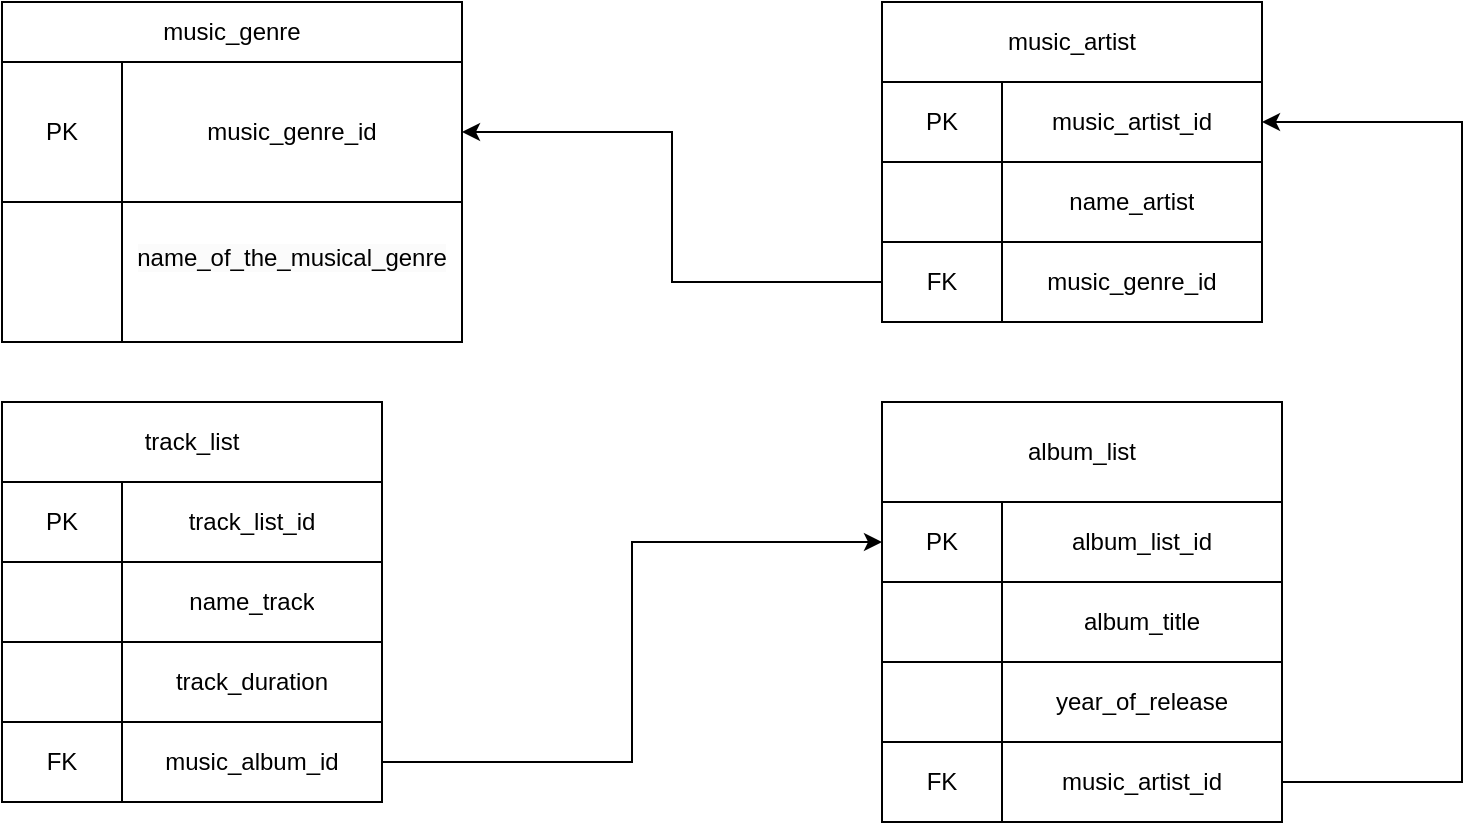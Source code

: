 <mxfile version="21.5.0" type="device">
  <diagram id="C5RBs43oDa-KdzZeNtuy" name="Page-1">
    <mxGraphModel dx="1114" dy="600" grid="1" gridSize="10" guides="1" tooltips="1" connect="1" arrows="1" fold="1" page="1" pageScale="1" pageWidth="827" pageHeight="1169" math="0" shadow="0">
      <root>
        <mxCell id="WIyWlLk6GJQsqaUBKTNV-0" />
        <mxCell id="WIyWlLk6GJQsqaUBKTNV-1" parent="WIyWlLk6GJQsqaUBKTNV-0" />
        <mxCell id="DLcf5ayDxpY9-ciKJjTZ-52" value="" style="shape=table;startSize=0;container=1;collapsible=0;childLayout=tableLayout;" parent="WIyWlLk6GJQsqaUBKTNV-1" vertex="1">
          <mxGeometry x="40" y="40" width="230" height="170" as="geometry" />
        </mxCell>
        <mxCell id="DLcf5ayDxpY9-ciKJjTZ-53" value="" style="shape=tableRow;horizontal=0;startSize=0;swimlaneHead=0;swimlaneBody=0;strokeColor=inherit;top=0;left=0;bottom=0;right=0;collapsible=0;dropTarget=0;fillColor=none;points=[[0,0.5],[1,0.5]];portConstraint=eastwest;" parent="DLcf5ayDxpY9-ciKJjTZ-52" vertex="1">
          <mxGeometry width="230" height="30" as="geometry" />
        </mxCell>
        <mxCell id="DLcf5ayDxpY9-ciKJjTZ-54" value="music_genre" style="shape=partialRectangle;html=1;whiteSpace=wrap;connectable=0;strokeColor=inherit;overflow=hidden;fillColor=none;top=0;left=0;bottom=0;right=0;pointerEvents=1;rowspan=1;colspan=2;" parent="DLcf5ayDxpY9-ciKJjTZ-53" vertex="1">
          <mxGeometry width="230" height="30" as="geometry">
            <mxRectangle width="60" height="30" as="alternateBounds" />
          </mxGeometry>
        </mxCell>
        <mxCell id="DLcf5ayDxpY9-ciKJjTZ-55" value="" style="shape=partialRectangle;html=1;whiteSpace=wrap;connectable=0;strokeColor=inherit;overflow=hidden;fillColor=none;top=0;left=0;bottom=0;right=0;pointerEvents=1;" parent="DLcf5ayDxpY9-ciKJjTZ-53" vertex="1" visible="0">
          <mxGeometry x="60" width="170" height="30" as="geometry">
            <mxRectangle width="170" height="30" as="alternateBounds" />
          </mxGeometry>
        </mxCell>
        <mxCell id="DLcf5ayDxpY9-ciKJjTZ-56" value="" style="shape=tableRow;horizontal=0;startSize=0;swimlaneHead=0;swimlaneBody=0;strokeColor=inherit;top=0;left=0;bottom=0;right=0;collapsible=0;dropTarget=0;fillColor=none;points=[[0,0.5],[1,0.5]];portConstraint=eastwest;" parent="DLcf5ayDxpY9-ciKJjTZ-52" vertex="1">
          <mxGeometry y="30" width="230" height="70" as="geometry" />
        </mxCell>
        <mxCell id="DLcf5ayDxpY9-ciKJjTZ-57" value="PK" style="shape=partialRectangle;html=1;whiteSpace=wrap;connectable=0;strokeColor=inherit;overflow=hidden;fillColor=none;top=0;left=0;bottom=0;right=0;pointerEvents=1;" parent="DLcf5ayDxpY9-ciKJjTZ-56" vertex="1">
          <mxGeometry width="60" height="70" as="geometry">
            <mxRectangle width="60" height="70" as="alternateBounds" />
          </mxGeometry>
        </mxCell>
        <mxCell id="DLcf5ayDxpY9-ciKJjTZ-58" value="music_genre_id" style="shape=partialRectangle;html=1;whiteSpace=wrap;connectable=0;strokeColor=inherit;overflow=hidden;fillColor=none;top=0;left=0;bottom=0;right=0;pointerEvents=1;" parent="DLcf5ayDxpY9-ciKJjTZ-56" vertex="1">
          <mxGeometry x="60" width="170" height="70" as="geometry">
            <mxRectangle width="170" height="70" as="alternateBounds" />
          </mxGeometry>
        </mxCell>
        <mxCell id="DLcf5ayDxpY9-ciKJjTZ-111" style="shape=tableRow;horizontal=0;startSize=0;swimlaneHead=0;swimlaneBody=0;strokeColor=inherit;top=0;left=0;bottom=0;right=0;collapsible=0;dropTarget=0;fillColor=none;points=[[0,0.5],[1,0.5]];portConstraint=eastwest;" parent="DLcf5ayDxpY9-ciKJjTZ-52" vertex="1">
          <mxGeometry y="100" width="230" height="70" as="geometry" />
        </mxCell>
        <mxCell id="DLcf5ayDxpY9-ciKJjTZ-112" style="shape=partialRectangle;html=1;whiteSpace=wrap;connectable=0;strokeColor=inherit;overflow=hidden;fillColor=none;top=0;left=0;bottom=0;right=0;pointerEvents=1;" parent="DLcf5ayDxpY9-ciKJjTZ-111" vertex="1">
          <mxGeometry width="60" height="70" as="geometry">
            <mxRectangle width="60" height="70" as="alternateBounds" />
          </mxGeometry>
        </mxCell>
        <mxCell id="DLcf5ayDxpY9-ciKJjTZ-113" value="&#xa;&lt;span style=&quot;color: rgb(0, 0, 0); font-family: Helvetica; font-size: 12px; font-style: normal; font-variant-ligatures: normal; font-variant-caps: normal; font-weight: 400; letter-spacing: normal; orphans: 2; text-align: center; text-indent: 0px; text-transform: none; widows: 2; word-spacing: 0px; -webkit-text-stroke-width: 0px; background-color: rgb(251, 251, 251); text-decoration-thickness: initial; text-decoration-style: initial; text-decoration-color: initial; float: none; display: inline !important;&quot;&gt;name_of_the_musical_genre&lt;/span&gt;&#xa;&#xa;" style="shape=partialRectangle;html=1;whiteSpace=wrap;connectable=0;strokeColor=inherit;overflow=hidden;fillColor=none;top=0;left=0;bottom=0;right=0;pointerEvents=1;" parent="DLcf5ayDxpY9-ciKJjTZ-111" vertex="1">
          <mxGeometry x="60" width="170" height="70" as="geometry">
            <mxRectangle width="170" height="70" as="alternateBounds" />
          </mxGeometry>
        </mxCell>
        <mxCell id="DLcf5ayDxpY9-ciKJjTZ-59" value="" style="shape=table;startSize=0;container=1;collapsible=0;childLayout=tableLayout;" parent="WIyWlLk6GJQsqaUBKTNV-1" vertex="1">
          <mxGeometry x="480" y="40" width="190" height="160" as="geometry" />
        </mxCell>
        <mxCell id="DLcf5ayDxpY9-ciKJjTZ-60" value="" style="shape=tableRow;horizontal=0;startSize=0;swimlaneHead=0;swimlaneBody=0;strokeColor=inherit;top=0;left=0;bottom=0;right=0;collapsible=0;dropTarget=0;fillColor=none;points=[[0,0.5],[1,0.5]];portConstraint=eastwest;" parent="DLcf5ayDxpY9-ciKJjTZ-59" vertex="1">
          <mxGeometry width="190" height="40" as="geometry" />
        </mxCell>
        <mxCell id="DLcf5ayDxpY9-ciKJjTZ-61" value="music_artist" style="shape=partialRectangle;html=1;whiteSpace=wrap;connectable=0;strokeColor=inherit;overflow=hidden;fillColor=none;top=0;left=0;bottom=0;right=0;pointerEvents=1;rowspan=1;colspan=2;" parent="DLcf5ayDxpY9-ciKJjTZ-60" vertex="1">
          <mxGeometry width="190" height="40" as="geometry">
            <mxRectangle width="60" height="40" as="alternateBounds" />
          </mxGeometry>
        </mxCell>
        <mxCell id="DLcf5ayDxpY9-ciKJjTZ-62" value="" style="shape=partialRectangle;html=1;whiteSpace=wrap;connectable=0;strokeColor=inherit;overflow=hidden;fillColor=none;top=0;left=0;bottom=0;right=0;pointerEvents=1;" parent="DLcf5ayDxpY9-ciKJjTZ-60" vertex="1" visible="0">
          <mxGeometry x="60" width="130" height="40" as="geometry">
            <mxRectangle width="130" height="40" as="alternateBounds" />
          </mxGeometry>
        </mxCell>
        <mxCell id="DLcf5ayDxpY9-ciKJjTZ-114" style="shape=tableRow;horizontal=0;startSize=0;swimlaneHead=0;swimlaneBody=0;strokeColor=inherit;top=0;left=0;bottom=0;right=0;collapsible=0;dropTarget=0;fillColor=none;points=[[0,0.5],[1,0.5]];portConstraint=eastwest;" parent="DLcf5ayDxpY9-ciKJjTZ-59" vertex="1">
          <mxGeometry y="40" width="190" height="40" as="geometry" />
        </mxCell>
        <mxCell id="DLcf5ayDxpY9-ciKJjTZ-115" value="PK" style="shape=partialRectangle;html=1;whiteSpace=wrap;connectable=0;strokeColor=inherit;overflow=hidden;fillColor=none;top=0;left=0;bottom=0;right=0;pointerEvents=1;" parent="DLcf5ayDxpY9-ciKJjTZ-114" vertex="1">
          <mxGeometry width="60" height="40" as="geometry">
            <mxRectangle width="60" height="40" as="alternateBounds" />
          </mxGeometry>
        </mxCell>
        <mxCell id="DLcf5ayDxpY9-ciKJjTZ-116" value="music_artist_id" style="shape=partialRectangle;html=1;whiteSpace=wrap;connectable=0;strokeColor=inherit;overflow=hidden;fillColor=none;top=0;left=0;bottom=0;right=0;pointerEvents=1;" parent="DLcf5ayDxpY9-ciKJjTZ-114" vertex="1">
          <mxGeometry x="60" width="130" height="40" as="geometry">
            <mxRectangle width="130" height="40" as="alternateBounds" />
          </mxGeometry>
        </mxCell>
        <mxCell id="DLcf5ayDxpY9-ciKJjTZ-63" value="" style="shape=tableRow;horizontal=0;startSize=0;swimlaneHead=0;swimlaneBody=0;strokeColor=inherit;top=0;left=0;bottom=0;right=0;collapsible=0;dropTarget=0;fillColor=none;points=[[0,0.5],[1,0.5]];portConstraint=eastwest;" parent="DLcf5ayDxpY9-ciKJjTZ-59" vertex="1">
          <mxGeometry y="80" width="190" height="40" as="geometry" />
        </mxCell>
        <mxCell id="DLcf5ayDxpY9-ciKJjTZ-64" value="" style="shape=partialRectangle;html=1;whiteSpace=wrap;connectable=0;strokeColor=inherit;overflow=hidden;fillColor=none;top=0;left=0;bottom=0;right=0;pointerEvents=1;" parent="DLcf5ayDxpY9-ciKJjTZ-63" vertex="1">
          <mxGeometry width="60" height="40" as="geometry">
            <mxRectangle width="60" height="40" as="alternateBounds" />
          </mxGeometry>
        </mxCell>
        <mxCell id="DLcf5ayDxpY9-ciKJjTZ-65" value="name_artist" style="shape=partialRectangle;html=1;whiteSpace=wrap;connectable=0;strokeColor=inherit;overflow=hidden;fillColor=none;top=0;left=0;bottom=0;right=0;pointerEvents=1;" parent="DLcf5ayDxpY9-ciKJjTZ-63" vertex="1">
          <mxGeometry x="60" width="130" height="40" as="geometry">
            <mxRectangle width="130" height="40" as="alternateBounds" />
          </mxGeometry>
        </mxCell>
        <mxCell id="DLcf5ayDxpY9-ciKJjTZ-66" value="" style="shape=tableRow;horizontal=0;startSize=0;swimlaneHead=0;swimlaneBody=0;strokeColor=inherit;top=0;left=0;bottom=0;right=0;collapsible=0;dropTarget=0;fillColor=none;points=[[0,0.5],[1,0.5]];portConstraint=eastwest;" parent="DLcf5ayDxpY9-ciKJjTZ-59" vertex="1">
          <mxGeometry y="120" width="190" height="40" as="geometry" />
        </mxCell>
        <mxCell id="DLcf5ayDxpY9-ciKJjTZ-67" value="FK" style="shape=partialRectangle;html=1;whiteSpace=wrap;connectable=0;strokeColor=inherit;overflow=hidden;fillColor=none;top=0;left=0;bottom=0;right=0;pointerEvents=1;" parent="DLcf5ayDxpY9-ciKJjTZ-66" vertex="1">
          <mxGeometry width="60" height="40" as="geometry">
            <mxRectangle width="60" height="40" as="alternateBounds" />
          </mxGeometry>
        </mxCell>
        <mxCell id="DLcf5ayDxpY9-ciKJjTZ-68" value="music_genre_id" style="shape=partialRectangle;html=1;whiteSpace=wrap;connectable=0;strokeColor=inherit;overflow=hidden;fillColor=none;top=0;left=0;bottom=0;right=0;pointerEvents=1;" parent="DLcf5ayDxpY9-ciKJjTZ-66" vertex="1">
          <mxGeometry x="60" width="130" height="40" as="geometry">
            <mxRectangle width="130" height="40" as="alternateBounds" />
          </mxGeometry>
        </mxCell>
        <mxCell id="DLcf5ayDxpY9-ciKJjTZ-69" value="" style="shape=table;startSize=0;container=1;collapsible=0;childLayout=tableLayout;" parent="WIyWlLk6GJQsqaUBKTNV-1" vertex="1">
          <mxGeometry x="480" y="240" width="200" height="210" as="geometry" />
        </mxCell>
        <mxCell id="DLcf5ayDxpY9-ciKJjTZ-70" value="" style="shape=tableRow;horizontal=0;startSize=0;swimlaneHead=0;swimlaneBody=0;strokeColor=inherit;top=0;left=0;bottom=0;right=0;collapsible=0;dropTarget=0;fillColor=none;points=[[0,0.5],[1,0.5]];portConstraint=eastwest;" parent="DLcf5ayDxpY9-ciKJjTZ-69" vertex="1">
          <mxGeometry width="200" height="50" as="geometry" />
        </mxCell>
        <mxCell id="DLcf5ayDxpY9-ciKJjTZ-71" value="album_list" style="shape=partialRectangle;html=1;whiteSpace=wrap;connectable=0;strokeColor=inherit;overflow=hidden;fillColor=none;top=0;left=0;bottom=0;right=0;pointerEvents=1;rowspan=1;colspan=2;" parent="DLcf5ayDxpY9-ciKJjTZ-70" vertex="1">
          <mxGeometry width="200" height="50" as="geometry">
            <mxRectangle width="60" height="50" as="alternateBounds" />
          </mxGeometry>
        </mxCell>
        <mxCell id="DLcf5ayDxpY9-ciKJjTZ-72" value="" style="shape=partialRectangle;html=1;whiteSpace=wrap;connectable=0;strokeColor=inherit;overflow=hidden;fillColor=none;top=0;left=0;bottom=0;right=0;pointerEvents=1;" parent="DLcf5ayDxpY9-ciKJjTZ-70" vertex="1" visible="0">
          <mxGeometry x="60" width="140" height="50" as="geometry">
            <mxRectangle width="140" height="50" as="alternateBounds" />
          </mxGeometry>
        </mxCell>
        <mxCell id="DLcf5ayDxpY9-ciKJjTZ-117" style="shape=tableRow;horizontal=0;startSize=0;swimlaneHead=0;swimlaneBody=0;strokeColor=inherit;top=0;left=0;bottom=0;right=0;collapsible=0;dropTarget=0;fillColor=none;points=[[0,0.5],[1,0.5]];portConstraint=eastwest;" parent="DLcf5ayDxpY9-ciKJjTZ-69" vertex="1">
          <mxGeometry y="50" width="200" height="40" as="geometry" />
        </mxCell>
        <mxCell id="DLcf5ayDxpY9-ciKJjTZ-118" value="PK" style="shape=partialRectangle;html=1;whiteSpace=wrap;connectable=0;strokeColor=inherit;overflow=hidden;fillColor=none;top=0;left=0;bottom=0;right=0;pointerEvents=1;" parent="DLcf5ayDxpY9-ciKJjTZ-117" vertex="1">
          <mxGeometry width="60" height="40" as="geometry">
            <mxRectangle width="60" height="40" as="alternateBounds" />
          </mxGeometry>
        </mxCell>
        <mxCell id="DLcf5ayDxpY9-ciKJjTZ-119" value="album_list_id" style="shape=partialRectangle;html=1;whiteSpace=wrap;connectable=0;strokeColor=inherit;overflow=hidden;fillColor=none;top=0;left=0;bottom=0;right=0;pointerEvents=1;" parent="DLcf5ayDxpY9-ciKJjTZ-117" vertex="1">
          <mxGeometry x="60" width="140" height="40" as="geometry">
            <mxRectangle width="140" height="40" as="alternateBounds" />
          </mxGeometry>
        </mxCell>
        <mxCell id="DLcf5ayDxpY9-ciKJjTZ-73" value="" style="shape=tableRow;horizontal=0;startSize=0;swimlaneHead=0;swimlaneBody=0;strokeColor=inherit;top=0;left=0;bottom=0;right=0;collapsible=0;dropTarget=0;fillColor=none;points=[[0,0.5],[1,0.5]];portConstraint=eastwest;" parent="DLcf5ayDxpY9-ciKJjTZ-69" vertex="1">
          <mxGeometry y="90" width="200" height="40" as="geometry" />
        </mxCell>
        <mxCell id="DLcf5ayDxpY9-ciKJjTZ-74" value="" style="shape=partialRectangle;html=1;whiteSpace=wrap;connectable=0;strokeColor=inherit;overflow=hidden;fillColor=none;top=0;left=0;bottom=0;right=0;pointerEvents=1;" parent="DLcf5ayDxpY9-ciKJjTZ-73" vertex="1">
          <mxGeometry width="60" height="40" as="geometry">
            <mxRectangle width="60" height="40" as="alternateBounds" />
          </mxGeometry>
        </mxCell>
        <mxCell id="DLcf5ayDxpY9-ciKJjTZ-75" value="album_title" style="shape=partialRectangle;html=1;whiteSpace=wrap;connectable=0;strokeColor=inherit;overflow=hidden;fillColor=none;top=0;left=0;bottom=0;right=0;pointerEvents=1;" parent="DLcf5ayDxpY9-ciKJjTZ-73" vertex="1">
          <mxGeometry x="60" width="140" height="40" as="geometry">
            <mxRectangle width="140" height="40" as="alternateBounds" />
          </mxGeometry>
        </mxCell>
        <mxCell id="DLcf5ayDxpY9-ciKJjTZ-76" value="" style="shape=tableRow;horizontal=0;startSize=0;swimlaneHead=0;swimlaneBody=0;strokeColor=inherit;top=0;left=0;bottom=0;right=0;collapsible=0;dropTarget=0;fillColor=none;points=[[0,0.5],[1,0.5]];portConstraint=eastwest;" parent="DLcf5ayDxpY9-ciKJjTZ-69" vertex="1">
          <mxGeometry y="130" width="200" height="40" as="geometry" />
        </mxCell>
        <mxCell id="DLcf5ayDxpY9-ciKJjTZ-77" value="" style="shape=partialRectangle;html=1;whiteSpace=wrap;connectable=0;strokeColor=inherit;overflow=hidden;fillColor=none;top=0;left=0;bottom=0;right=0;pointerEvents=1;" parent="DLcf5ayDxpY9-ciKJjTZ-76" vertex="1">
          <mxGeometry width="60" height="40" as="geometry">
            <mxRectangle width="60" height="40" as="alternateBounds" />
          </mxGeometry>
        </mxCell>
        <mxCell id="DLcf5ayDxpY9-ciKJjTZ-78" value="year_of_release" style="shape=partialRectangle;html=1;whiteSpace=wrap;connectable=0;strokeColor=inherit;overflow=hidden;fillColor=none;top=0;left=0;bottom=0;right=0;pointerEvents=1;" parent="DLcf5ayDxpY9-ciKJjTZ-76" vertex="1">
          <mxGeometry x="60" width="140" height="40" as="geometry">
            <mxRectangle width="140" height="40" as="alternateBounds" />
          </mxGeometry>
        </mxCell>
        <mxCell id="DLcf5ayDxpY9-ciKJjTZ-79" value="" style="shape=tableRow;horizontal=0;startSize=0;swimlaneHead=0;swimlaneBody=0;strokeColor=inherit;top=0;left=0;bottom=0;right=0;collapsible=0;dropTarget=0;fillColor=none;points=[[0,0.5],[1,0.5]];portConstraint=eastwest;" parent="DLcf5ayDxpY9-ciKJjTZ-69" vertex="1">
          <mxGeometry y="170" width="200" height="40" as="geometry" />
        </mxCell>
        <mxCell id="DLcf5ayDxpY9-ciKJjTZ-80" value="FK" style="shape=partialRectangle;html=1;whiteSpace=wrap;connectable=0;strokeColor=inherit;overflow=hidden;fillColor=none;top=0;left=0;bottom=0;right=0;pointerEvents=1;" parent="DLcf5ayDxpY9-ciKJjTZ-79" vertex="1">
          <mxGeometry width="60" height="40" as="geometry">
            <mxRectangle width="60" height="40" as="alternateBounds" />
          </mxGeometry>
        </mxCell>
        <mxCell id="DLcf5ayDxpY9-ciKJjTZ-81" value="music_artist_id" style="shape=partialRectangle;html=1;whiteSpace=wrap;connectable=0;strokeColor=inherit;overflow=hidden;fillColor=none;top=0;left=0;bottom=0;right=0;pointerEvents=1;" parent="DLcf5ayDxpY9-ciKJjTZ-79" vertex="1">
          <mxGeometry x="60" width="140" height="40" as="geometry">
            <mxRectangle width="140" height="40" as="alternateBounds" />
          </mxGeometry>
        </mxCell>
        <mxCell id="DLcf5ayDxpY9-ciKJjTZ-88" value="" style="shape=table;startSize=0;container=1;collapsible=0;childLayout=tableLayout;" parent="WIyWlLk6GJQsqaUBKTNV-1" vertex="1">
          <mxGeometry x="40" y="240" width="190" height="200" as="geometry" />
        </mxCell>
        <mxCell id="DLcf5ayDxpY9-ciKJjTZ-89" value="" style="shape=tableRow;horizontal=0;startSize=0;swimlaneHead=0;swimlaneBody=0;strokeColor=inherit;top=0;left=0;bottom=0;right=0;collapsible=0;dropTarget=0;fillColor=none;points=[[0,0.5],[1,0.5]];portConstraint=eastwest;" parent="DLcf5ayDxpY9-ciKJjTZ-88" vertex="1">
          <mxGeometry width="190" height="40" as="geometry" />
        </mxCell>
        <mxCell id="DLcf5ayDxpY9-ciKJjTZ-90" value="track_list" style="shape=partialRectangle;html=1;whiteSpace=wrap;connectable=0;strokeColor=inherit;overflow=hidden;fillColor=none;top=0;left=0;bottom=0;right=0;pointerEvents=1;rowspan=1;colspan=2;" parent="DLcf5ayDxpY9-ciKJjTZ-89" vertex="1">
          <mxGeometry width="190" height="40" as="geometry">
            <mxRectangle width="60" height="40" as="alternateBounds" />
          </mxGeometry>
        </mxCell>
        <mxCell id="DLcf5ayDxpY9-ciKJjTZ-91" value="" style="shape=partialRectangle;html=1;whiteSpace=wrap;connectable=0;strokeColor=inherit;overflow=hidden;fillColor=none;top=0;left=0;bottom=0;right=0;pointerEvents=1;" parent="DLcf5ayDxpY9-ciKJjTZ-89" vertex="1" visible="0">
          <mxGeometry x="60" width="130" height="40" as="geometry">
            <mxRectangle width="130" height="40" as="alternateBounds" />
          </mxGeometry>
        </mxCell>
        <mxCell id="DLcf5ayDxpY9-ciKJjTZ-120" style="shape=tableRow;horizontal=0;startSize=0;swimlaneHead=0;swimlaneBody=0;strokeColor=inherit;top=0;left=0;bottom=0;right=0;collapsible=0;dropTarget=0;fillColor=none;points=[[0,0.5],[1,0.5]];portConstraint=eastwest;" parent="DLcf5ayDxpY9-ciKJjTZ-88" vertex="1">
          <mxGeometry y="40" width="190" height="40" as="geometry" />
        </mxCell>
        <mxCell id="DLcf5ayDxpY9-ciKJjTZ-121" value="PK" style="shape=partialRectangle;html=1;whiteSpace=wrap;connectable=0;strokeColor=inherit;overflow=hidden;fillColor=none;top=0;left=0;bottom=0;right=0;pointerEvents=1;" parent="DLcf5ayDxpY9-ciKJjTZ-120" vertex="1">
          <mxGeometry width="60" height="40" as="geometry">
            <mxRectangle width="60" height="40" as="alternateBounds" />
          </mxGeometry>
        </mxCell>
        <mxCell id="DLcf5ayDxpY9-ciKJjTZ-122" value="track_list_id" style="shape=partialRectangle;html=1;whiteSpace=wrap;connectable=0;strokeColor=inherit;overflow=hidden;fillColor=none;top=0;left=0;bottom=0;right=0;pointerEvents=1;" parent="DLcf5ayDxpY9-ciKJjTZ-120" vertex="1">
          <mxGeometry x="60" width="130" height="40" as="geometry">
            <mxRectangle width="130" height="40" as="alternateBounds" />
          </mxGeometry>
        </mxCell>
        <mxCell id="DLcf5ayDxpY9-ciKJjTZ-92" value="" style="shape=tableRow;horizontal=0;startSize=0;swimlaneHead=0;swimlaneBody=0;strokeColor=inherit;top=0;left=0;bottom=0;right=0;collapsible=0;dropTarget=0;fillColor=none;points=[[0,0.5],[1,0.5]];portConstraint=eastwest;" parent="DLcf5ayDxpY9-ciKJjTZ-88" vertex="1">
          <mxGeometry y="80" width="190" height="40" as="geometry" />
        </mxCell>
        <mxCell id="DLcf5ayDxpY9-ciKJjTZ-93" value="" style="shape=partialRectangle;html=1;whiteSpace=wrap;connectable=0;strokeColor=inherit;overflow=hidden;fillColor=none;top=0;left=0;bottom=0;right=0;pointerEvents=1;" parent="DLcf5ayDxpY9-ciKJjTZ-92" vertex="1">
          <mxGeometry width="60" height="40" as="geometry">
            <mxRectangle width="60" height="40" as="alternateBounds" />
          </mxGeometry>
        </mxCell>
        <mxCell id="DLcf5ayDxpY9-ciKJjTZ-94" value="name_track" style="shape=partialRectangle;html=1;whiteSpace=wrap;connectable=0;strokeColor=inherit;overflow=hidden;fillColor=none;top=0;left=0;bottom=0;right=0;pointerEvents=1;" parent="DLcf5ayDxpY9-ciKJjTZ-92" vertex="1">
          <mxGeometry x="60" width="130" height="40" as="geometry">
            <mxRectangle width="130" height="40" as="alternateBounds" />
          </mxGeometry>
        </mxCell>
        <mxCell id="DLcf5ayDxpY9-ciKJjTZ-95" value="" style="shape=tableRow;horizontal=0;startSize=0;swimlaneHead=0;swimlaneBody=0;strokeColor=inherit;top=0;left=0;bottom=0;right=0;collapsible=0;dropTarget=0;fillColor=none;points=[[0,0.5],[1,0.5]];portConstraint=eastwest;" parent="DLcf5ayDxpY9-ciKJjTZ-88" vertex="1">
          <mxGeometry y="120" width="190" height="40" as="geometry" />
        </mxCell>
        <mxCell id="DLcf5ayDxpY9-ciKJjTZ-96" value="" style="shape=partialRectangle;html=1;whiteSpace=wrap;connectable=0;strokeColor=inherit;overflow=hidden;fillColor=none;top=0;left=0;bottom=0;right=0;pointerEvents=1;" parent="DLcf5ayDxpY9-ciKJjTZ-95" vertex="1">
          <mxGeometry width="60" height="40" as="geometry">
            <mxRectangle width="60" height="40" as="alternateBounds" />
          </mxGeometry>
        </mxCell>
        <mxCell id="DLcf5ayDxpY9-ciKJjTZ-97" value="track_duration" style="shape=partialRectangle;html=1;whiteSpace=wrap;connectable=0;strokeColor=inherit;overflow=hidden;fillColor=none;top=0;left=0;bottom=0;right=0;pointerEvents=1;" parent="DLcf5ayDxpY9-ciKJjTZ-95" vertex="1">
          <mxGeometry x="60" width="130" height="40" as="geometry">
            <mxRectangle width="130" height="40" as="alternateBounds" />
          </mxGeometry>
        </mxCell>
        <mxCell id="DLcf5ayDxpY9-ciKJjTZ-98" value="" style="shape=tableRow;horizontal=0;startSize=0;swimlaneHead=0;swimlaneBody=0;strokeColor=inherit;top=0;left=0;bottom=0;right=0;collapsible=0;dropTarget=0;fillColor=none;points=[[0,0.5],[1,0.5]];portConstraint=eastwest;" parent="DLcf5ayDxpY9-ciKJjTZ-88" vertex="1">
          <mxGeometry y="160" width="190" height="40" as="geometry" />
        </mxCell>
        <mxCell id="DLcf5ayDxpY9-ciKJjTZ-99" value="FK" style="shape=partialRectangle;html=1;whiteSpace=wrap;connectable=0;strokeColor=inherit;overflow=hidden;fillColor=none;top=0;left=0;bottom=0;right=0;pointerEvents=1;" parent="DLcf5ayDxpY9-ciKJjTZ-98" vertex="1">
          <mxGeometry width="60" height="40" as="geometry">
            <mxRectangle width="60" height="40" as="alternateBounds" />
          </mxGeometry>
        </mxCell>
        <mxCell id="DLcf5ayDxpY9-ciKJjTZ-100" value="music_album_id&lt;br&gt;" style="shape=partialRectangle;html=1;whiteSpace=wrap;connectable=0;strokeColor=inherit;overflow=hidden;fillColor=none;top=0;left=0;bottom=0;right=0;pointerEvents=1;" parent="DLcf5ayDxpY9-ciKJjTZ-98" vertex="1">
          <mxGeometry x="60" width="130" height="40" as="geometry">
            <mxRectangle width="130" height="40" as="alternateBounds" />
          </mxGeometry>
        </mxCell>
        <mxCell id="9CCiURM4l54gutpb3UcY-8" style="edgeStyle=orthogonalEdgeStyle;rounded=0;orthogonalLoop=1;jettySize=auto;html=1;exitX=1;exitY=0.5;exitDx=0;exitDy=0;" parent="WIyWlLk6GJQsqaUBKTNV-1" source="DLcf5ayDxpY9-ciKJjTZ-98" target="DLcf5ayDxpY9-ciKJjTZ-117" edge="1">
          <mxGeometry relative="1" as="geometry" />
        </mxCell>
        <mxCell id="9CCiURM4l54gutpb3UcY-10" style="edgeStyle=orthogonalEdgeStyle;rounded=0;orthogonalLoop=1;jettySize=auto;html=1;exitX=1;exitY=0.5;exitDx=0;exitDy=0;entryX=1;entryY=0.5;entryDx=0;entryDy=0;" parent="WIyWlLk6GJQsqaUBKTNV-1" source="DLcf5ayDxpY9-ciKJjTZ-79" target="DLcf5ayDxpY9-ciKJjTZ-114" edge="1">
          <mxGeometry relative="1" as="geometry">
            <Array as="points">
              <mxPoint x="770" y="430" />
              <mxPoint x="770" y="100" />
            </Array>
          </mxGeometry>
        </mxCell>
        <mxCell id="fmIjDwFG6IUjZBCn7NEF-1" style="edgeStyle=orthogonalEdgeStyle;rounded=0;orthogonalLoop=1;jettySize=auto;html=1;exitX=0;exitY=0.5;exitDx=0;exitDy=0;entryX=1;entryY=0.5;entryDx=0;entryDy=0;" edge="1" parent="WIyWlLk6GJQsqaUBKTNV-1" source="DLcf5ayDxpY9-ciKJjTZ-66" target="DLcf5ayDxpY9-ciKJjTZ-56">
          <mxGeometry relative="1" as="geometry" />
        </mxCell>
      </root>
    </mxGraphModel>
  </diagram>
</mxfile>
